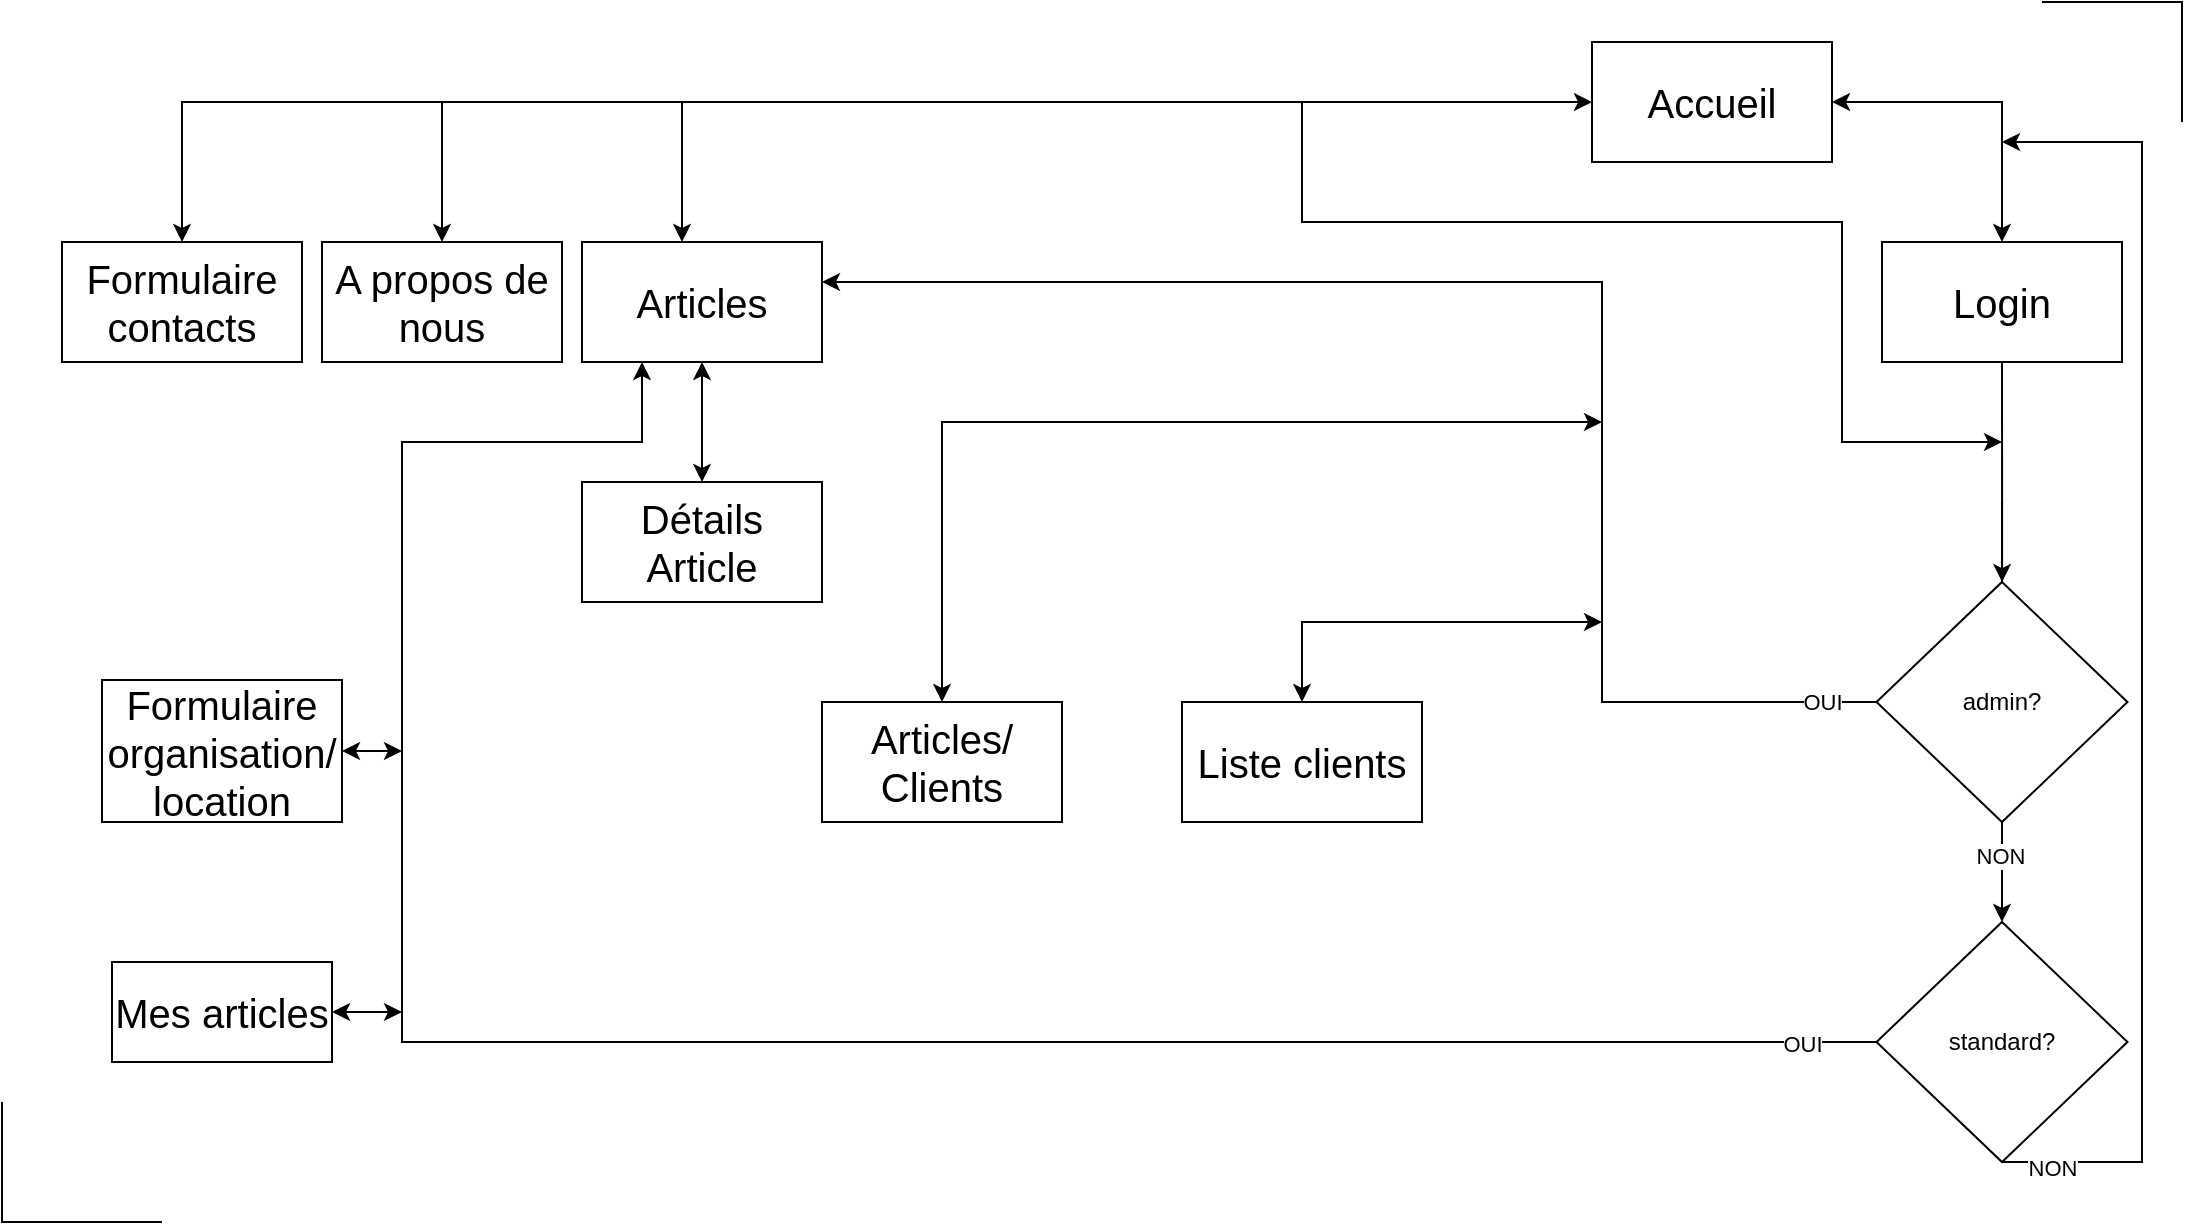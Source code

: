 <mxfile version="13.3.1" type="device"><diagram id="prtHgNgQTEPvFCAcTncT" name="Page-1"><mxGraphModel dx="1182" dy="792" grid="1" gridSize="10" guides="1" tooltips="1" connect="1" arrows="1" fold="1" page="1" pageScale="1" pageWidth="1169" pageHeight="827" math="0" shadow="0"><root><mxCell id="0"/><mxCell id="1" parent="0"/><mxCell id="J44ODgnFAADb5ToViHPt-9" style="edgeStyle=orthogonalEdgeStyle;rounded=0;orthogonalLoop=1;jettySize=auto;html=1;startArrow=classic;startFill=1;" edge="1" parent="1" source="B8AYTWRSkCkKGtpcAEEJ-2" target="J44ODgnFAADb5ToViHPt-1"><mxGeometry relative="1" as="geometry"/></mxCell><mxCell id="J44ODgnFAADb5ToViHPt-13" style="edgeStyle=orthogonalEdgeStyle;rounded=0;orthogonalLoop=1;jettySize=auto;html=1;startArrow=classic;startFill=1;endArrow=classic;endFill=1;" edge="1" parent="1" source="B8AYTWRSkCkKGtpcAEEJ-2" target="B8AYTWRSkCkKGtpcAEEJ-4"><mxGeometry relative="1" as="geometry"/></mxCell><mxCell id="B8AYTWRSkCkKGtpcAEEJ-2" value="Accueil" style="rounded=0;whiteSpace=wrap;html=1;fontSize=20;" parent="1" vertex="1"><mxGeometry x="865" y="30" width="120" height="60" as="geometry"/></mxCell><mxCell id="B8AYTWRSkCkKGtpcAEEJ-4" value="Login" style="rounded=0;whiteSpace=wrap;html=1;fontSize=20;" parent="1" vertex="1"><mxGeometry x="1010" y="130" width="120" height="60" as="geometry"/></mxCell><mxCell id="J44ODgnFAADb5ToViHPt-44" style="edgeStyle=orthogonalEdgeStyle;rounded=0;orthogonalLoop=1;jettySize=auto;html=1;startArrow=classic;startFill=1;startSize=6;sourcePerimeterSpacing=0;endArrow=classic;endFill=1;endSize=6;targetPerimeterSpacing=0;strokeWidth=1;" edge="1" parent="1" source="B8AYTWRSkCkKGtpcAEEJ-5"><mxGeometry relative="1" as="geometry"><mxPoint x="270" y="515" as="targetPoint"/></mxGeometry></mxCell><mxCell id="B8AYTWRSkCkKGtpcAEEJ-5" value="Mes articles" style="rounded=0;whiteSpace=wrap;html=1;fontSize=20;" parent="1" vertex="1"><mxGeometry x="125" y="490" width="110" height="50" as="geometry"/></mxCell><mxCell id="J44ODgnFAADb5ToViHPt-12" style="edgeStyle=orthogonalEdgeStyle;rounded=0;orthogonalLoop=1;jettySize=auto;html=1;entryX=0.5;entryY=0;entryDx=0;entryDy=0;startArrow=classic;startFill=1;endArrow=classic;endFill=1;" edge="1" parent="1" source="B8AYTWRSkCkKGtpcAEEJ-6" target="B8AYTWRSkCkKGtpcAEEJ-8"><mxGeometry relative="1" as="geometry"/></mxCell><mxCell id="J44ODgnFAADb5ToViHPt-32" style="edgeStyle=orthogonalEdgeStyle;rounded=0;orthogonalLoop=1;jettySize=auto;html=1;startArrow=none;startFill=0;startSize=6;sourcePerimeterSpacing=0;endArrow=classic;endFill=1;endSize=6;targetPerimeterSpacing=0;strokeWidth=1;" edge="1" parent="1"><mxGeometry relative="1" as="geometry"><mxPoint x="1070" y="230" as="targetPoint"/><mxPoint x="720" y="60" as="sourcePoint"/><Array as="points"><mxPoint x="720" y="120"/><mxPoint x="990" y="120"/><mxPoint x="990" y="230"/></Array></mxGeometry></mxCell><mxCell id="B8AYTWRSkCkKGtpcAEEJ-6" value="Articles" style="rounded=0;whiteSpace=wrap;html=1;fontSize=20;" parent="1" vertex="1"><mxGeometry x="360" y="130" width="120" height="60" as="geometry"/></mxCell><mxCell id="J44ODgnFAADb5ToViHPt-10" style="edgeStyle=orthogonalEdgeStyle;rounded=0;orthogonalLoop=1;jettySize=auto;html=1;startArrow=classic;startFill=1;endArrow=none;endFill=0;" edge="1" parent="1" source="B8AYTWRSkCkKGtpcAEEJ-7"><mxGeometry relative="1" as="geometry"><mxPoint x="290" y="60" as="targetPoint"/></mxGeometry></mxCell><mxCell id="B8AYTWRSkCkKGtpcAEEJ-7" value="A propos de nous" style="rounded=0;whiteSpace=wrap;html=1;fontSize=20;" parent="1" vertex="1"><mxGeometry x="230" y="130" width="120" height="60" as="geometry"/></mxCell><mxCell id="B8AYTWRSkCkKGtpcAEEJ-8" value="Détails Article" style="rounded=0;whiteSpace=wrap;html=1;fontSize=20;" parent="1" vertex="1"><mxGeometry x="360" y="250" width="120" height="60" as="geometry"/></mxCell><mxCell id="J44ODgnFAADb5ToViHPt-1" value="Formulaire contacts" style="rounded=0;whiteSpace=wrap;html=1;fontSize=20;" vertex="1" parent="1"><mxGeometry x="100" y="130" width="120" height="60" as="geometry"/></mxCell><mxCell id="J44ODgnFAADb5ToViHPt-36" style="edgeStyle=orthogonalEdgeStyle;rounded=0;orthogonalLoop=1;jettySize=auto;html=1;startArrow=classic;startFill=1;startSize=6;sourcePerimeterSpacing=0;endArrow=classic;endFill=1;endSize=6;targetPerimeterSpacing=0;strokeWidth=1;" edge="1" parent="1"><mxGeometry relative="1" as="geometry"><mxPoint x="870" y="320" as="targetPoint"/><mxPoint x="719.999" y="360" as="sourcePoint"/><Array as="points"><mxPoint x="719.94" y="320"/></Array></mxGeometry></mxCell><mxCell id="J44ODgnFAADb5ToViHPt-4" value="Liste clients" style="rounded=0;whiteSpace=wrap;html=1;fontSize=20;" vertex="1" parent="1"><mxGeometry x="660" y="360" width="120" height="60" as="geometry"/></mxCell><mxCell id="J44ODgnFAADb5ToViHPt-45" style="edgeStyle=orthogonalEdgeStyle;rounded=0;orthogonalLoop=1;jettySize=auto;html=1;startArrow=classic;startFill=1;startSize=6;sourcePerimeterSpacing=0;endArrow=classic;endFill=1;endSize=6;targetPerimeterSpacing=0;strokeWidth=1;" edge="1" parent="1" source="J44ODgnFAADb5ToViHPt-5"><mxGeometry relative="1" as="geometry"><mxPoint x="270" y="384.5" as="targetPoint"/></mxGeometry></mxCell><mxCell id="J44ODgnFAADb5ToViHPt-5" value="Formulaire organisation/&lt;br&gt;location" style="rounded=0;whiteSpace=wrap;html=1;fontSize=20;" vertex="1" parent="1"><mxGeometry x="120" y="349" width="120" height="71" as="geometry"/></mxCell><mxCell id="J44ODgnFAADb5ToViHPt-35" style="edgeStyle=orthogonalEdgeStyle;rounded=0;orthogonalLoop=1;jettySize=auto;html=1;startArrow=classic;startFill=1;startSize=6;sourcePerimeterSpacing=0;endArrow=classic;endFill=1;endSize=6;targetPerimeterSpacing=0;strokeWidth=1;" edge="1" parent="1" source="J44ODgnFAADb5ToViHPt-8"><mxGeometry relative="1" as="geometry"><mxPoint x="870" y="220" as="targetPoint"/><Array as="points"><mxPoint x="540" y="220"/><mxPoint x="855" y="220"/></Array></mxGeometry></mxCell><mxCell id="J44ODgnFAADb5ToViHPt-8" value="Articles/&lt;br&gt;Clients" style="rounded=0;whiteSpace=wrap;html=1;fontSize=20;" vertex="1" parent="1"><mxGeometry x="480" y="360" width="120" height="60" as="geometry"/></mxCell><mxCell id="J44ODgnFAADb5ToViHPt-11" style="edgeStyle=orthogonalEdgeStyle;rounded=0;orthogonalLoop=1;jettySize=auto;html=1;startArrow=classic;startFill=1;endArrow=none;endFill=0;" edge="1" parent="1"><mxGeometry relative="1" as="geometry"><mxPoint x="410" y="60" as="targetPoint"/><mxPoint x="410" y="130" as="sourcePoint"/></mxGeometry></mxCell><mxCell id="J44ODgnFAADb5ToViHPt-31" style="edgeStyle=orthogonalEdgeStyle;rounded=0;orthogonalLoop=1;jettySize=auto;html=1;entryX=0.5;entryY=1;entryDx=0;entryDy=0;startArrow=classic;startFill=1;startSize=6;sourcePerimeterSpacing=0;endArrow=none;endFill=0;endSize=6;targetPerimeterSpacing=0;strokeWidth=1;" edge="1" parent="1" source="J44ODgnFAADb5ToViHPt-14" target="B8AYTWRSkCkKGtpcAEEJ-4"><mxGeometry relative="1" as="geometry"><Array as="points"><mxPoint x="1070" y="260"/><mxPoint x="1070" y="260"/></Array></mxGeometry></mxCell><mxCell id="J44ODgnFAADb5ToViHPt-33" style="edgeStyle=orthogonalEdgeStyle;rounded=0;orthogonalLoop=1;jettySize=auto;html=1;startArrow=none;startFill=0;startSize=6;sourcePerimeterSpacing=0;endArrow=classic;endFill=1;endSize=6;targetPerimeterSpacing=0;strokeWidth=1;" edge="1" parent="1" target="B8AYTWRSkCkKGtpcAEEJ-6"><mxGeometry relative="1" as="geometry"><mxPoint x="1070" y="260" as="sourcePoint"/><mxPoint x="910" y="175" as="targetPoint"/><Array as="points"><mxPoint x="1070" y="360"/><mxPoint x="870" y="360"/><mxPoint x="870" y="150"/></Array></mxGeometry></mxCell><mxCell id="J44ODgnFAADb5ToViHPt-38" value="OUI" style="edgeLabel;html=1;align=center;verticalAlign=middle;resizable=0;points=[];" vertex="1" connectable="0" parent="J44ODgnFAADb5ToViHPt-33"><mxGeometry x="-0.888" y="2" relative="1" as="geometry"><mxPoint x="-92" y="49.41" as="offset"/></mxGeometry></mxCell><mxCell id="J44ODgnFAADb5ToViHPt-40" style="edgeStyle=orthogonalEdgeStyle;rounded=0;orthogonalLoop=1;jettySize=auto;html=1;startArrow=none;startFill=0;startSize=6;sourcePerimeterSpacing=0;endArrow=classic;endFill=1;endSize=6;targetPerimeterSpacing=0;strokeWidth=1;" edge="1" parent="1" source="J44ODgnFAADb5ToViHPt-14" target="J44ODgnFAADb5ToViHPt-39"><mxGeometry relative="1" as="geometry"/></mxCell><mxCell id="J44ODgnFAADb5ToViHPt-48" value="NON" style="edgeLabel;html=1;align=center;verticalAlign=middle;resizable=0;points=[];" vertex="1" connectable="0" parent="J44ODgnFAADb5ToViHPt-40"><mxGeometry x="-0.347" y="-1" relative="1" as="geometry"><mxPoint as="offset"/></mxGeometry></mxCell><mxCell id="J44ODgnFAADb5ToViHPt-14" value="admin?" style="rhombus;whiteSpace=wrap;html=1;" vertex="1" parent="1"><mxGeometry x="1007.25" y="300" width="125.5" height="120" as="geometry"/></mxCell><mxCell id="J44ODgnFAADb5ToViHPt-41" style="edgeStyle=orthogonalEdgeStyle;rounded=0;orthogonalLoop=1;jettySize=auto;html=1;startArrow=none;startFill=0;startSize=6;sourcePerimeterSpacing=0;endArrow=classic;endFill=1;endSize=6;targetPerimeterSpacing=0;strokeWidth=1;entryX=0.25;entryY=1;entryDx=0;entryDy=0;" edge="1" parent="1" source="J44ODgnFAADb5ToViHPt-39" target="B8AYTWRSkCkKGtpcAEEJ-6"><mxGeometry relative="1" as="geometry"><mxPoint x="550" y="360.0" as="targetPoint"/><Array as="points"><mxPoint x="270" y="530"/><mxPoint x="270" y="230"/><mxPoint x="390" y="230"/></Array></mxGeometry></mxCell><mxCell id="J44ODgnFAADb5ToViHPt-47" value="OUI" style="edgeLabel;html=1;align=center;verticalAlign=middle;resizable=0;points=[];" vertex="1" connectable="0" parent="J44ODgnFAADb5ToViHPt-41"><mxGeometry x="-0.937" y="1" relative="1" as="geometry"><mxPoint as="offset"/></mxGeometry></mxCell><mxCell id="J44ODgnFAADb5ToViHPt-52" style="edgeStyle=orthogonalEdgeStyle;rounded=0;orthogonalLoop=1;jettySize=auto;html=1;startArrow=none;startFill=0;startSize=6;sourcePerimeterSpacing=0;endArrow=classic;endFill=1;endSize=6;targetPerimeterSpacing=0;strokeWidth=1;exitX=0.5;exitY=1;exitDx=0;exitDy=0;" edge="1" parent="1" source="J44ODgnFAADb5ToViHPt-39"><mxGeometry relative="1" as="geometry"><mxPoint x="1070" y="80" as="targetPoint"/><Array as="points"><mxPoint x="1140" y="590"/><mxPoint x="1140" y="80"/></Array></mxGeometry></mxCell><mxCell id="J44ODgnFAADb5ToViHPt-53" value="NON" style="edgeLabel;html=1;align=center;verticalAlign=middle;resizable=0;points=[];" vertex="1" connectable="0" parent="J44ODgnFAADb5ToViHPt-52"><mxGeometry x="-0.923" y="-3" relative="1" as="geometry"><mxPoint as="offset"/></mxGeometry></mxCell><mxCell id="J44ODgnFAADb5ToViHPt-39" value="standard?" style="rhombus;whiteSpace=wrap;html=1;" vertex="1" parent="1"><mxGeometry x="1007.25" y="470" width="125.5" height="120" as="geometry"/></mxCell><mxCell id="J44ODgnFAADb5ToViHPt-55" style="edgeStyle=orthogonalEdgeStyle;rounded=0;orthogonalLoop=1;jettySize=auto;html=1;startArrow=none;startFill=0;startSize=6;sourcePerimeterSpacing=0;endArrow=none;endFill=0;endSize=6;targetPerimeterSpacing=0;strokeWidth=1;" edge="1" parent="1"><mxGeometry relative="1" as="geometry"><mxPoint x="70" y="560" as="targetPoint"/><mxPoint x="150" y="620" as="sourcePoint"/><Array as="points"><mxPoint x="69.94" y="620"/></Array></mxGeometry></mxCell><mxCell id="J44ODgnFAADb5ToViHPt-56" style="edgeStyle=orthogonalEdgeStyle;rounded=0;orthogonalLoop=1;jettySize=auto;html=1;startArrow=none;startFill=0;startSize=6;sourcePerimeterSpacing=0;endArrow=none;endFill=0;endSize=6;targetPerimeterSpacing=0;strokeWidth=1;" edge="1" parent="1"><mxGeometry relative="1" as="geometry"><mxPoint x="1090" y="10" as="targetPoint"/><mxPoint x="1160" y="70" as="sourcePoint"/><Array as="points"><mxPoint x="1160" y="70"/><mxPoint x="1160" y="10"/></Array></mxGeometry></mxCell></root></mxGraphModel></diagram></mxfile>